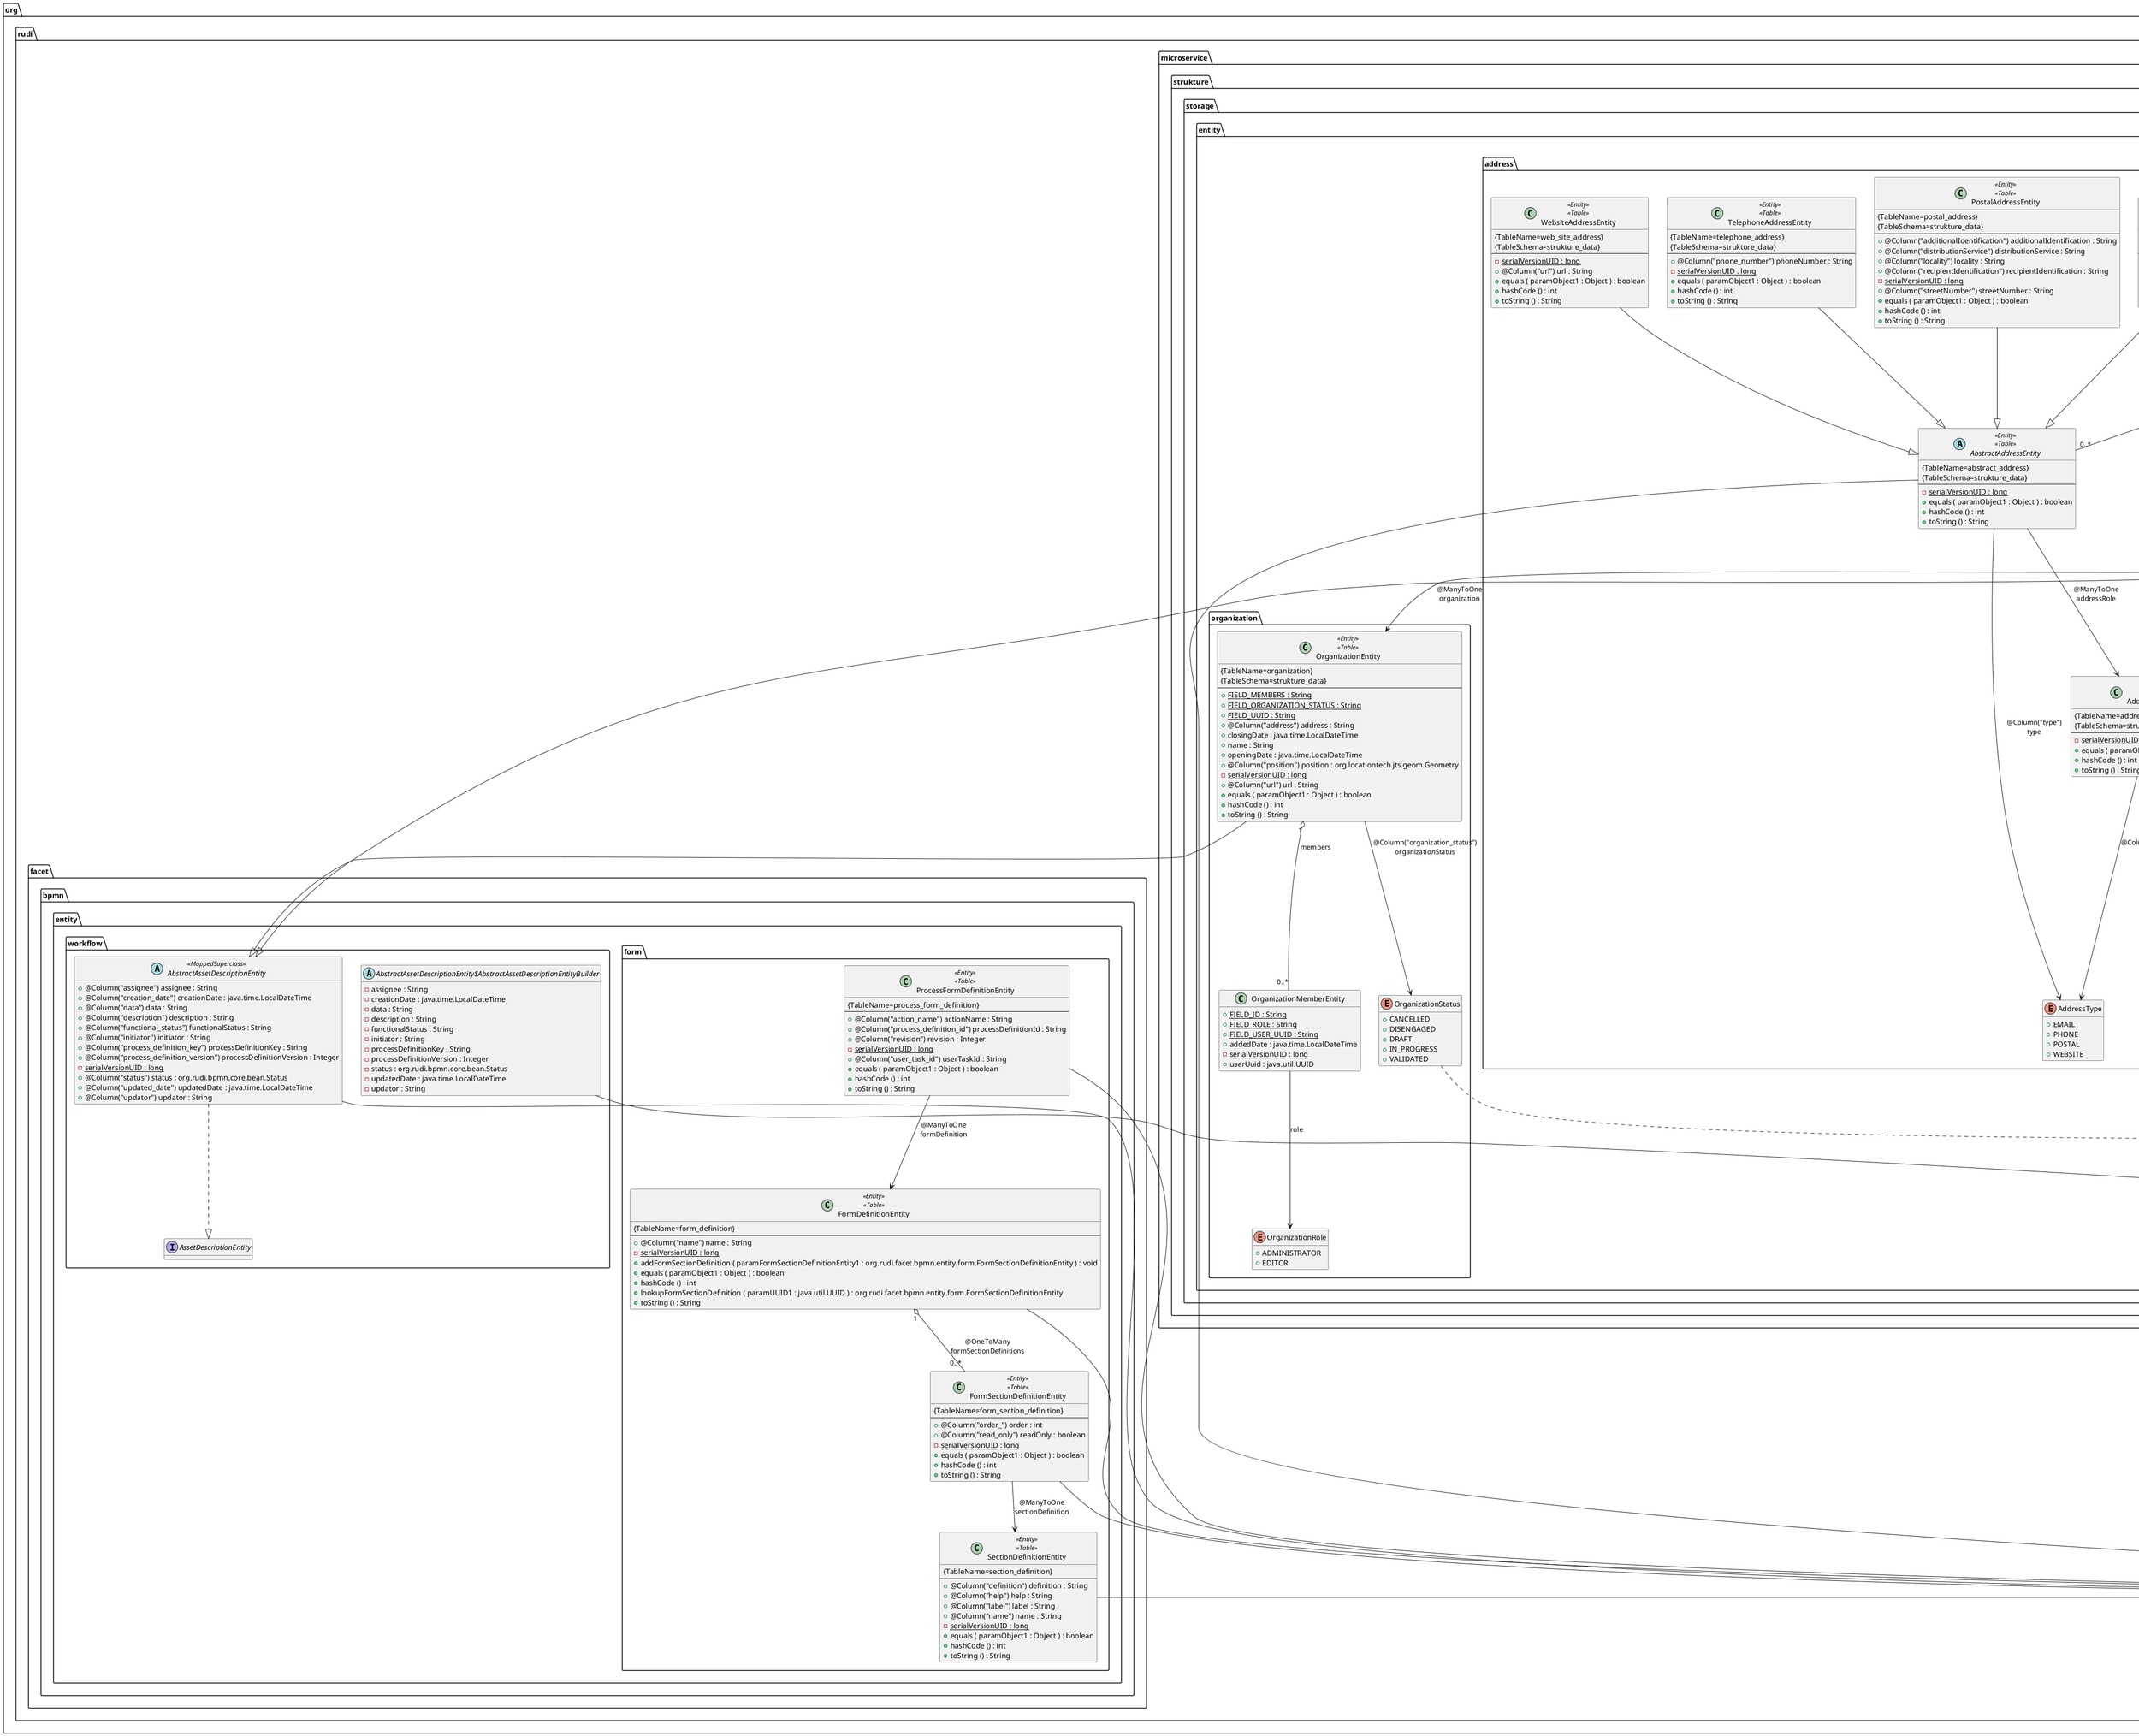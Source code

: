 @startuml

abstract class org.rudi.common.storage.entity.AbstractLabelizedEntity <<MappedSuperclass>>  {
	{field} {static} +CODE_COLUMN_LENGTH : int
	{field} {static} +CODE_COLUMN_NAME : String
	{field} +@Column("code") code : String
	{field} +@Column("label") label : String
	{field} {static} -serialVersionUID : long
	{method} +equals ( paramObject1 : Object ) : boolean
	{method} +hashCode () : int
	{method} +toString () : String
}


abstract class org.rudi.common.storage.entity.AbstractLongIdEntity <<MappedSuperclass>>  {
	{field} +@Column("id") @Id id : Long
	{field} {static} -serialVersionUID : long
	{field} +@Column("uuid") uuid : java.util.UUID
	{method} +equals ( paramObject1 : Object ) : boolean
	{method} +hashCode () : int
	{method} +toString () : String
}


abstract class org.rudi.common.storage.entity.AbstractLongIdEntity$AbstractLongIdEntityBuilder {
	{field} -id : Long
	{field} -uuid : java.util.UUID
	{method}  {abstract} +build () : org.rudi.common.storage.entity.AbstractLongIdEntity
	{method} +id ( paramLong1 : Long ) : org.rudi.common.storage.entity.AbstractLongIdEntity$AbstractLongIdEntityBuilder
	{method}  {abstract} #self () : org.rudi.common.storage.entity.AbstractLongIdEntity$AbstractLongIdEntityBuilder
	{method} +toString () : String
	{method} +uuid ( paramUUID1 : java.util.UUID ) : org.rudi.common.storage.entity.AbstractLongIdEntity$AbstractLongIdEntityBuilder
}


abstract class org.rudi.common.storage.entity.AbstractStampedEntity <<MappedSuperclass>>  {
	{field} +@Column("closing_date") closingDate : java.time.LocalDateTime
	{field} +@Column("opening_date") openingDate : java.time.LocalDateTime
	{field} +@Column("order_") order : int
	{field} {static} -serialVersionUID : long
	{method} +equals ( paramObject1 : Object ) : boolean
	{method} +hashCode () : int
	{method} +toString () : String
}


abstract class org.rudi.common.storage.entity.AbstractTranslationEntity <<MappedSuperclass>>  {
	{field} +@Column("lang") lang : String
	{field} {static} -serialVersionUID : long
	{field} +@Column("text") text : String
	{method} +equals ( paramObject1 : Object ) : boolean
	{method} +hashCode () : int
	{method} +toString () : String
}


class org.rudi.common.storage.entity.HibernateEntityHelper {
	{method}  {static} +setCollection ( paramSupplier1 : java.util.function.Supplier , paramCollection2 : java.util.Collection ) : void
}


interface org.rudi.common.storage.entity.PositionedStatus {
	{method}  {abstract} +isFinal () : boolean
	{method}  {abstract} +isInitial () : boolean
}


class org.rudi.common.storage.entity.SkosConceptCodeColumn {
	{field} {static} +LENGTH : int
	{field} {static} +NAME : String
	{field} {static} +TABLE_NAME : String
}


enum org.rudi.common.storage.entity.StatusPosition {
	{field} +FINAL
	{field} +INITIAL
	{field} +INTERMEDIATE
}


class org.rudi.facet.bpmn.entity.form.FormDefinitionEntity <<Entity>>  <<Table>>  {
 {TableName=form_definition}
--
	{field} +@Column("name") name : String
	{field} {static} -serialVersionUID : long
	{method} +addFormSectionDefinition ( paramFormSectionDefinitionEntity1 : org.rudi.facet.bpmn.entity.form.FormSectionDefinitionEntity ) : void
	{method} +equals ( paramObject1 : Object ) : boolean
	{method} +hashCode () : int
	{method} +lookupFormSectionDefinition ( paramUUID1 : java.util.UUID ) : org.rudi.facet.bpmn.entity.form.FormSectionDefinitionEntity
	{method} +toString () : String
}


class org.rudi.facet.bpmn.entity.form.FormSectionDefinitionEntity <<Entity>>  <<Table>>  {
 {TableName=form_section_definition}
--
	{field} +@Column("order_") order : int
	{field} +@Column("read_only") readOnly : boolean
	{field} {static} -serialVersionUID : long
	{method} +equals ( paramObject1 : Object ) : boolean
	{method} +hashCode () : int
	{method} +toString () : String
}


class org.rudi.facet.bpmn.entity.form.ProcessFormDefinitionEntity <<Entity>>  <<Table>>  {
 {TableName=process_form_definition}
--
	{field} +@Column("action_name") actionName : String
	{field} +@Column("process_definition_id") processDefinitionId : String
	{field} +@Column("revision") revision : Integer
	{field} {static} -serialVersionUID : long
	{field} +@Column("user_task_id") userTaskId : String
	{method} +equals ( paramObject1 : Object ) : boolean
	{method} +hashCode () : int
	{method} +toString () : String
}


class org.rudi.facet.bpmn.entity.form.SectionDefinitionEntity <<Entity>>  <<Table>>  {
 {TableName=section_definition}
--
	{field} +@Column("definition") definition : String
	{field} +@Column("help") help : String
	{field} +@Column("label") label : String
	{field} +@Column("name") name : String
	{field} {static} -serialVersionUID : long
	{method} +equals ( paramObject1 : Object ) : boolean
	{method} +hashCode () : int
	{method} +toString () : String
}


abstract class org.rudi.facet.bpmn.entity.workflow.AbstractAssetDescriptionEntity <<MappedSuperclass>>  {
	{field} +@Column("assignee") assignee : String
	{field} +@Column("creation_date") creationDate : java.time.LocalDateTime
	{field} +@Column("data") data : String
	{field} +@Column("description") description : String
	{field} +@Column("functional_status") functionalStatus : String
	{field} +@Column("initiator") initiator : String
	{field} +@Column("process_definition_key") processDefinitionKey : String
	{field} +@Column("process_definition_version") processDefinitionVersion : Integer
	{field} {static} -serialVersionUID : long
	{field} +@Column("status") status : org.rudi.bpmn.core.bean.Status
	{field} +@Column("updated_date") updatedDate : java.time.LocalDateTime
	{field} +@Column("updator") updator : String
	{method} +equals ( paramObject1 : Object ) : boolean
	{method} +hashCode () : int
	{method} +toString () : String
}


abstract class org.rudi.facet.bpmn.entity.workflow.AbstractAssetDescriptionEntity$AbstractAssetDescriptionEntityBuilder {
	{field} -assignee : String
	{field} -creationDate : java.time.LocalDateTime
	{field} -data : String
	{field} -description : String
	{field} -functionalStatus : String
	{field} -initiator : String
	{field} -processDefinitionKey : String
	{field} -processDefinitionVersion : Integer
	{field} -status : org.rudi.bpmn.core.bean.Status
	{field} -updatedDate : java.time.LocalDateTime
	{field} -updator : String
	{method} +assignee ( paramString1 : String ) : org.rudi.facet.bpmn.entity.workflow.AbstractAssetDescriptionEntity$AbstractAssetDescriptionEntityBuilder
	{method}  {abstract} +build () : org.rudi.facet.bpmn.entity.workflow.AbstractAssetDescriptionEntity
	{method} +creationDate ( paramLocalDateTime1 : java.time.LocalDateTime ) : org.rudi.facet.bpmn.entity.workflow.AbstractAssetDescriptionEntity$AbstractAssetDescriptionEntityBuilder
	{method} +data ( paramString1 : String ) : org.rudi.facet.bpmn.entity.workflow.AbstractAssetDescriptionEntity$AbstractAssetDescriptionEntityBuilder
	{method} +description ( paramString1 : String ) : org.rudi.facet.bpmn.entity.workflow.AbstractAssetDescriptionEntity$AbstractAssetDescriptionEntityBuilder
	{method} +functionalStatus ( paramString1 : String ) : org.rudi.facet.bpmn.entity.workflow.AbstractAssetDescriptionEntity$AbstractAssetDescriptionEntityBuilder
	{method} +initiator ( paramString1 : String ) : org.rudi.facet.bpmn.entity.workflow.AbstractAssetDescriptionEntity$AbstractAssetDescriptionEntityBuilder
	{method} +processDefinitionKey ( paramString1 : String ) : org.rudi.facet.bpmn.entity.workflow.AbstractAssetDescriptionEntity$AbstractAssetDescriptionEntityBuilder
	{method} +processDefinitionVersion ( paramInteger1 : Integer ) : org.rudi.facet.bpmn.entity.workflow.AbstractAssetDescriptionEntity$AbstractAssetDescriptionEntityBuilder
	{method}  {abstract} #self () : org.rudi.facet.bpmn.entity.workflow.AbstractAssetDescriptionEntity$AbstractAssetDescriptionEntityBuilder
	{method} +status ( paramStatus1 : org.rudi.bpmn.core.bean.Status ) : org.rudi.facet.bpmn.entity.workflow.AbstractAssetDescriptionEntity$AbstractAssetDescriptionEntityBuilder
	{method} +toString () : String
	{method} +updatedDate ( paramLocalDateTime1 : java.time.LocalDateTime ) : org.rudi.facet.bpmn.entity.workflow.AbstractAssetDescriptionEntity$AbstractAssetDescriptionEntityBuilder
	{method} +updator ( paramString1 : String ) : org.rudi.facet.bpmn.entity.workflow.AbstractAssetDescriptionEntity$AbstractAssetDescriptionEntityBuilder
}


interface org.rudi.facet.bpmn.entity.workflow.AssetDescriptionEntity {
	{method}  {abstract} +getAssignee () : String
	{method}  {abstract} +getCreationDate () : java.time.LocalDateTime
	{method}  {abstract} +getData () : String
	{method}  {abstract} +getDescription () : String
	{method}  {abstract} +getFunctionalStatus () : String
	{method}  {abstract} +getInitiator () : String
	{method}  {abstract} +getProcessDefinitionKey () : String
	{method}  {abstract} +getProcessDefinitionVersion () : Integer
	{method}  {abstract} +getStatus () : org.rudi.bpmn.core.bean.Status
	{method}  {abstract} +getUpdatedDate () : java.time.LocalDateTime
	{method}  {abstract} +getUpdator () : String
	{method}  {abstract} +setAssignee ( paramString1 : String ) : void
	{method}  {abstract} +setCreationDate ( paramLocalDateTime1 : java.time.LocalDateTime ) : void
	{method}  {abstract} +setData ( paramString1 : String ) : void
	{method}  {abstract} +setDescription ( paramString1 : String ) : void
	{method}  {abstract} +setFunctionalStatus ( paramString1 : String ) : void
	{method}  {abstract} +setInitiator ( paramString1 : String ) : void
	{method}  {abstract} +setProcessDefinitionKey ( paramString1 : String ) : void
	{method}  {abstract} +setProcessDefinitionVersion ( paramInteger1 : Integer ) : void
	{method}  {abstract} +setStatus ( paramStatus1 : org.rudi.bpmn.core.bean.Status ) : void
	{method}  {abstract} +setUpdatedDate ( paramLocalDateTime1 : java.time.LocalDateTime ) : void
	{method}  {abstract} +setUpdator ( paramString1 : String ) : void
}


abstract class org.rudi.microservice.strukture.storage.entity.address.AbstractAddressEntity <<Entity>>  <<Table>>  {
 {TableName=abstract_address}
 {TableSchema=strukture_data}
--
	{field} {static} -serialVersionUID : long
	{method} +equals ( paramObject1 : Object ) : boolean
	{method} +hashCode () : int
	{method} +toString () : String
}


class org.rudi.microservice.strukture.storage.entity.address.AddressRoleEntity <<Entity>>  <<Table>>  {
 {TableName=address_role}
 {TableSchema=strukture_data}
--
	{field} {static} -serialVersionUID : long
	{method} +equals ( paramObject1 : Object ) : boolean
	{method} +hashCode () : int
	{method} +toString () : String
}


enum org.rudi.microservice.strukture.storage.entity.address.AddressType {
	{field} +EMAIL
	{field} +PHONE
	{field} +POSTAL
	{field} +WEBSITE
}


class org.rudi.microservice.strukture.storage.entity.address.EmailAddressEntity <<Entity>>  <<Table>>  {
 {TableName=email_address}
 {TableSchema=strukture_data}
--
	{field} +@Column("email") email : String
	{field} {static} -serialVersionUID : long
	{method} +equals ( paramObject1 : Object ) : boolean
	{method} +hashCode () : int
	{method} +toString () : String
}


class org.rudi.microservice.strukture.storage.entity.address.PostalAddressEntity <<Entity>>  <<Table>>  {
 {TableName=postal_address}
 {TableSchema=strukture_data}
--
	{field} +@Column("additionalIdentification") additionalIdentification : String
	{field} +@Column("distributionService") distributionService : String
	{field} +@Column("locality") locality : String
	{field} +@Column("recipientIdentification") recipientIdentification : String
	{field} {static} -serialVersionUID : long
	{field} +@Column("streetNumber") streetNumber : String
	{method} +equals ( paramObject1 : Object ) : boolean
	{method} +hashCode () : int
	{method} +toString () : String
}


class org.rudi.microservice.strukture.storage.entity.address.TelephoneAddressEntity <<Entity>>  <<Table>>  {
 {TableName=telephone_address}
 {TableSchema=strukture_data}
--
	{field} +@Column("phone_number") phoneNumber : String
	{field} {static} -serialVersionUID : long
	{method} +equals ( paramObject1 : Object ) : boolean
	{method} +hashCode () : int
	{method} +toString () : String
}


class org.rudi.microservice.strukture.storage.entity.address.WebsiteAddressEntity <<Entity>>  <<Table>>  {
 {TableName=web_site_address}
 {TableSchema=strukture_data}
--
	{field} {static} -serialVersionUID : long
	{field} +@Column("url") url : String
	{method} +equals ( paramObject1 : Object ) : boolean
	{method} +hashCode () : int
	{method} +toString () : String
}


class org.rudi.microservice.strukture.storage.entity.organization.OrganizationEntity <<Entity>>  <<Table>>  {
 {TableName=organization}
 {TableSchema=strukture_data}
--
	{field} {static} +FIELD_MEMBERS : String
	{field} {static} +FIELD_ORGANIZATION_STATUS : String
	{field} {static} +FIELD_UUID : String
	{field} +@Column("address") address : String
	{field} +closingDate : java.time.LocalDateTime
	{field} +name : String
	{field} +openingDate : java.time.LocalDateTime
	{field} +@Column("position") position : org.locationtech.jts.geom.Geometry
	{field} {static} -serialVersionUID : long
	{field} +@Column("url") url : String
	{method} +equals ( paramObject1 : Object ) : boolean
	{method} +hashCode () : int
	{method} +toString () : String
}


class org.rudi.microservice.strukture.storage.entity.organization.OrganizationMemberEntity {
	{field} {static} +FIELD_ID : String
	{field} {static} +FIELD_ROLE : String
	{field} {static} +FIELD_USER_UUID : String
	{field} +addedDate : java.time.LocalDateTime
	{field} {static} -serialVersionUID : long
	{field} +userUuid : java.util.UUID
	{method} +equals ( paramObject1 : Object ) : boolean
	{method} +hashCode () : int
	{method} +toString () : String
}


enum org.rudi.microservice.strukture.storage.entity.organization.OrganizationRole {
	{field} +ADMINISTRATOR
	{field} +EDITOR
}


enum org.rudi.microservice.strukture.storage.entity.organization.OrganizationStatus {
	{field} +CANCELLED
	{field} +DISENGAGED
	{field} +DRAFT
	{field} +IN_PROGRESS
	{field} +VALIDATED
}


class org.rudi.microservice.strukture.storage.entity.provider.LinkedProducerEntity <<Entity>>  <<Table>>  {
 {TableName=linked_producer}
 {TableSchema=strukture_data}
 {TableUniqueConstraints=UniqueConstraint (columnNames=[organization_fk,provider_fk] )}
--
	{field} {static} +FIELD_ID : String
	{field} {static} +FIELD_ORGANIZATION : String
	{field} {static} +FIELD_UUID : String
	{field} {static} +ORGANIZATION_FK : String
	{field} {static} +PROVIDER_FK : String
	{method} +equals ( paramObject1 : Object ) : boolean
	{method} +hashCode () : int
}


enum org.rudi.microservice.strukture.storage.entity.provider.LinkedProducerStatus {
	{field} +CANCELLED
	{field} +DISENGAGED
	{field} +DRAFT
	{field} +IN_PROGRESS
	{field} +VALIDATED
}


class org.rudi.microservice.strukture.storage.entity.provider.NodeProviderEntity <<Entity>>  <<Table>>  {
 {TableName=node_provider}
 {TableSchema=strukture_data}
--
	{field} +@Column("closing_date") closingDate : java.time.LocalDateTime
	{field} +@Column("harvestable") harvestable : boolean
	{field} +@Column("harvesting_cron") harvestingCron : String
	{field} +@Column("last_harvesting_date") lastHarvestingDate : java.time.LocalDateTime
	{field} +@Column("notifiable") notifiable : boolean
	{field} +@Column("opening_date") openingDate : java.time.LocalDateTime
	{field} {static} -serialVersionUID : long
	{field} +@Column("url") url : String
	{field} +@Column("version") version : String
	{method} +equals ( paramObject1 : Object ) : boolean
	{method} +hashCode () : int
	{method} +toString () : String
}


class org.rudi.microservice.strukture.storage.entity.provider.ProviderEntity <<Entity>>  <<Table>>  {
 {TableName=provider}
 {TableSchema=strukture_data}
--
	{field} {static} +FIELD_ID : String
	{field} {static} +FIELD_LINKED_PRODUCERS : String
	{field} {static} +FIELD_UUID : String
	{field} {static} -serialVersionUID : long
	{method} +equals ( paramObject1 : Object ) : boolean
	{method} +hashCode () : int
	{method} +lookupAddress ( paramUUID1 : java.util.UUID ) : org.rudi.microservice.strukture.storage.entity.address.AbstractAddressEntity
	{method} +lookupNodeProvider ( paramUUID1 : java.util.UUID ) : org.rudi.microservice.strukture.storage.entity.provider.NodeProviderEntity
	{method} +removeAddress ( paramUUID1 : java.util.UUID ) : org.rudi.microservice.strukture.storage.entity.address.AbstractAddressEntity
	{method} +removeNodeProvider ( paramUUID1 : java.util.UUID ) : org.rudi.microservice.strukture.storage.entity.provider.NodeProviderEntity
	{method} +toString () : String
}




org.rudi.common.storage.entity.AbstractLabelizedEntity --|>  org.rudi.common.storage.entity.AbstractLongIdEntity
org.rudi.common.storage.entity.AbstractStampedEntity --|>  org.rudi.common.storage.entity.AbstractLabelizedEntity
org.rudi.common.storage.entity.AbstractTranslationEntity --|>  org.rudi.common.storage.entity.AbstractLongIdEntity
org.rudi.facet.bpmn.entity.form.FormDefinitionEntity "1" o-- "0..*"  org.rudi.facet.bpmn.entity.form.FormSectionDefinitionEntity :  @OneToMany\nformSectionDefinitions
org.rudi.facet.bpmn.entity.form.FormDefinitionEntity --|>  org.rudi.common.storage.entity.AbstractLongIdEntity
org.rudi.facet.bpmn.entity.form.FormSectionDefinitionEntity -->  org.rudi.facet.bpmn.entity.form.SectionDefinitionEntity :  @ManyToOne\nsectionDefinition
org.rudi.facet.bpmn.entity.form.FormSectionDefinitionEntity --|>  org.rudi.common.storage.entity.AbstractLongIdEntity
org.rudi.facet.bpmn.entity.form.ProcessFormDefinitionEntity -->  org.rudi.facet.bpmn.entity.form.FormDefinitionEntity :  @ManyToOne\nformDefinition
org.rudi.facet.bpmn.entity.form.ProcessFormDefinitionEntity --|>  org.rudi.common.storage.entity.AbstractLongIdEntity
org.rudi.facet.bpmn.entity.form.SectionDefinitionEntity --|>  org.rudi.common.storage.entity.AbstractLongIdEntity
org.rudi.facet.bpmn.entity.workflow.AbstractAssetDescriptionEntity --|>  org.rudi.common.storage.entity.AbstractLongIdEntity
org.rudi.facet.bpmn.entity.workflow.AbstractAssetDescriptionEntity ..|>  org.rudi.facet.bpmn.entity.workflow.AssetDescriptionEntity
org.rudi.facet.bpmn.entity.workflow.AbstractAssetDescriptionEntity$AbstractAssetDescriptionEntityBuilder --|>  org.rudi.common.storage.entity.AbstractLongIdEntity$AbstractLongIdEntityBuilder
org.rudi.microservice.strukture.storage.entity.address.AbstractAddressEntity -->  org.rudi.microservice.strukture.storage.entity.address.AddressRoleEntity :  @ManyToOne\naddressRole
org.rudi.microservice.strukture.storage.entity.address.AbstractAddressEntity -->  org.rudi.microservice.strukture.storage.entity.address.AddressType :  @Column("type")\ntype
org.rudi.microservice.strukture.storage.entity.address.AbstractAddressEntity --|>  org.rudi.common.storage.entity.AbstractLongIdEntity
org.rudi.microservice.strukture.storage.entity.address.AddressRoleEntity -->  org.rudi.microservice.strukture.storage.entity.address.AddressType :  @Column("type")\ntype
org.rudi.microservice.strukture.storage.entity.address.AddressRoleEntity --|>  org.rudi.common.storage.entity.AbstractStampedEntity
org.rudi.microservice.strukture.storage.entity.address.EmailAddressEntity --|>  org.rudi.microservice.strukture.storage.entity.address.AbstractAddressEntity
org.rudi.microservice.strukture.storage.entity.address.PostalAddressEntity --|>  org.rudi.microservice.strukture.storage.entity.address.AbstractAddressEntity
org.rudi.microservice.strukture.storage.entity.address.TelephoneAddressEntity --|>  org.rudi.microservice.strukture.storage.entity.address.AbstractAddressEntity
org.rudi.microservice.strukture.storage.entity.address.WebsiteAddressEntity --|>  org.rudi.microservice.strukture.storage.entity.address.AbstractAddressEntity
org.rudi.microservice.strukture.storage.entity.organization.OrganizationEntity "1" o-- "0..*"  org.rudi.microservice.strukture.storage.entity.organization.OrganizationMemberEntity : members
org.rudi.microservice.strukture.storage.entity.organization.OrganizationEntity -->  org.rudi.microservice.strukture.storage.entity.organization.OrganizationStatus :  @Column("organization_status")\norganizationStatus
org.rudi.microservice.strukture.storage.entity.organization.OrganizationEntity --|>  org.rudi.facet.bpmn.entity.workflow.AbstractAssetDescriptionEntity
org.rudi.microservice.strukture.storage.entity.organization.OrganizationMemberEntity -->  org.rudi.microservice.strukture.storage.entity.organization.OrganizationRole : role
org.rudi.microservice.strukture.storage.entity.organization.OrganizationStatus ..|>  org.rudi.common.storage.entity.PositionedStatus
org.rudi.microservice.strukture.storage.entity.provider.LinkedProducerEntity -->  org.rudi.microservice.strukture.storage.entity.organization.OrganizationEntity :  @ManyToOne\norganization
org.rudi.microservice.strukture.storage.entity.provider.LinkedProducerEntity -->  org.rudi.microservice.strukture.storage.entity.provider.LinkedProducerStatus :  @Column("linked_producer_status")\nlinkedProducerStatus
org.rudi.microservice.strukture.storage.entity.provider.LinkedProducerEntity --|>  org.rudi.facet.bpmn.entity.workflow.AbstractAssetDescriptionEntity
org.rudi.microservice.strukture.storage.entity.provider.LinkedProducerStatus ..|>  org.rudi.common.storage.entity.PositionedStatus
org.rudi.microservice.strukture.storage.entity.provider.NodeProviderEntity --|>  org.rudi.common.storage.entity.AbstractLongIdEntity
org.rudi.microservice.strukture.storage.entity.provider.ProviderEntity "1" o-- "0..*"  org.rudi.microservice.strukture.storage.entity.address.AbstractAddressEntity :  @OneToMany\naddresses
org.rudi.microservice.strukture.storage.entity.provider.ProviderEntity "1" o-- "0..*"  org.rudi.microservice.strukture.storage.entity.provider.LinkedProducerEntity :  @OneToMany\nlinkedProducers
org.rudi.microservice.strukture.storage.entity.provider.ProviderEntity "1" o-- "0..*"  org.rudi.microservice.strukture.storage.entity.provider.NodeProviderEntity :  @OneToMany\nnodeProviders
org.rudi.microservice.strukture.storage.entity.provider.ProviderEntity --|>  org.rudi.common.storage.entity.AbstractStampedEntity

hide methods

@enduml